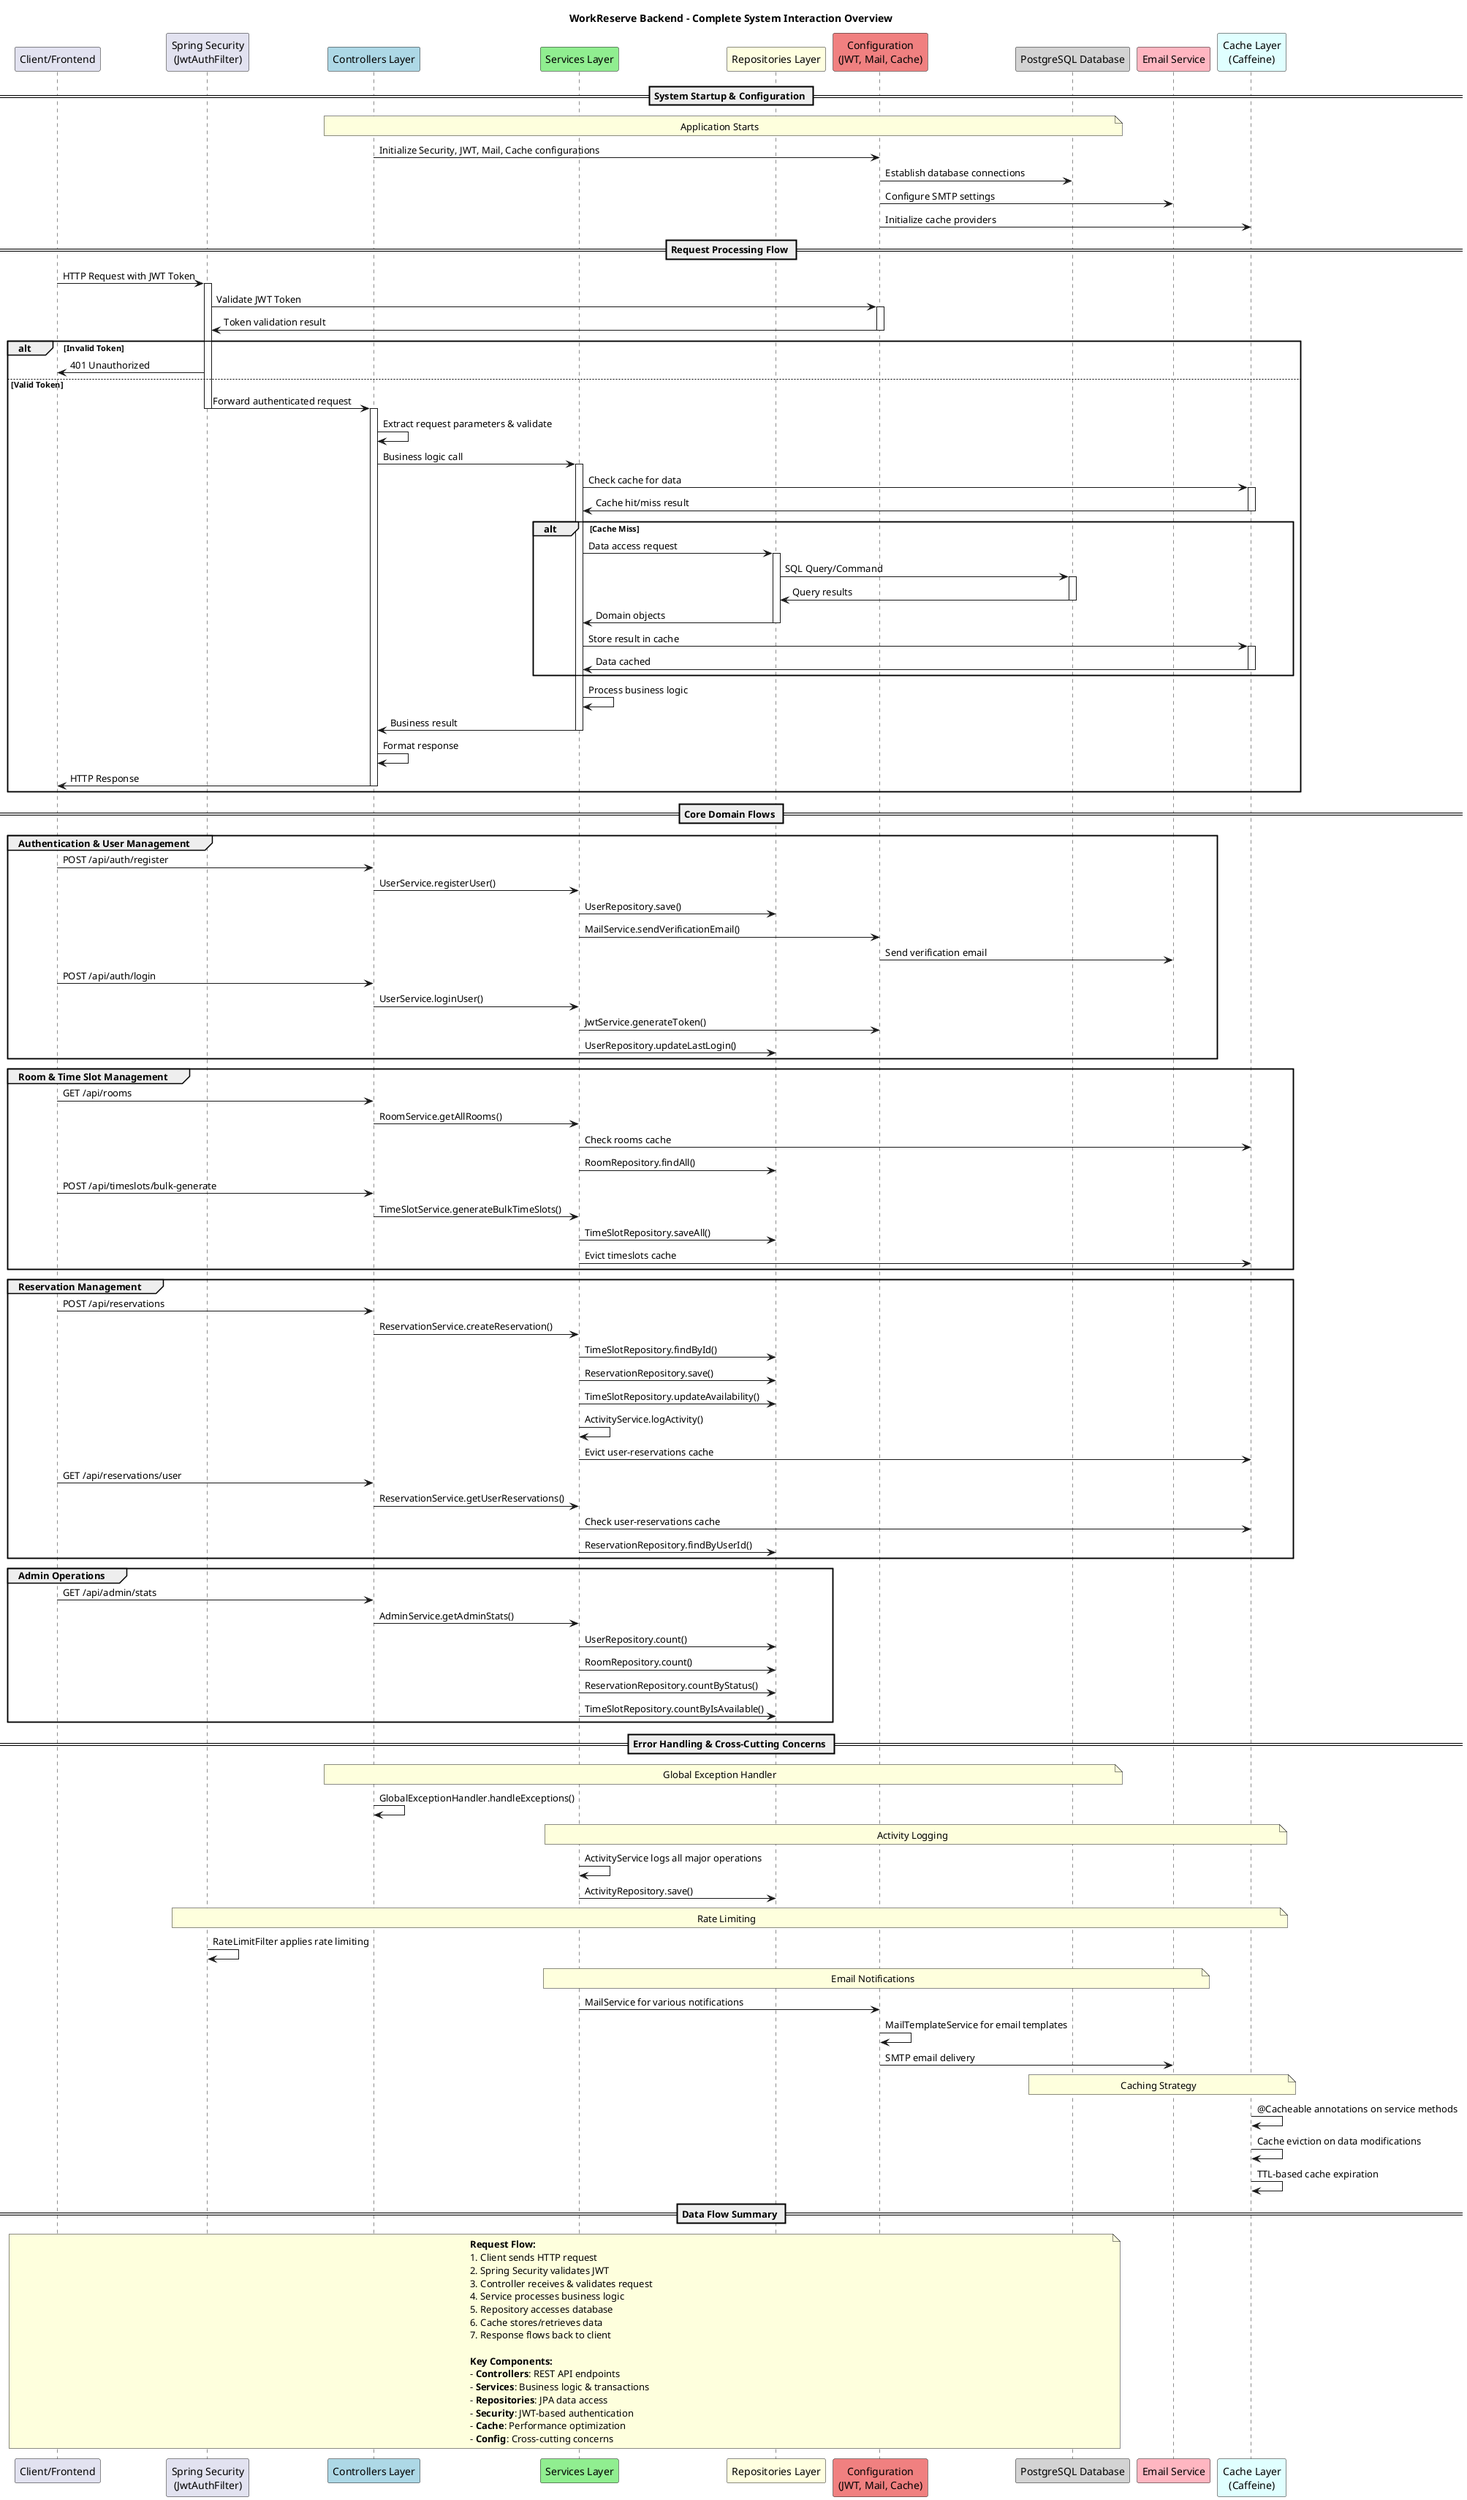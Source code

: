 @startuml Complete Backend Overview
title WorkReserve Backend - Complete System Interaction Overview

participant "Client/Frontend" as Client
participant "Spring Security\n(JwtAuthFilter)" as Security
participant "Controllers Layer" as Controllers #LightBlue
participant "Services Layer" as Services #LightGreen
participant "Repositories Layer" as Repositories #LightYellow
participant "Configuration\n(JWT, Mail, Cache)" as Config #LightCoral
participant "PostgreSQL Database" as Database #LightGray
participant "Email Service" as Email #LightPink
participant "Cache Layer\n(Caffeine)" as Cache #LightCyan

== System Startup & Configuration ==

note over Controllers, Database: Application Starts
Controllers -> Config: Initialize Security, JWT, Mail, Cache configurations
Config -> Database: Establish database connections
Config -> Email: Configure SMTP settings
Config -> Cache: Initialize cache providers

== Request Processing Flow ==

Client -> Security: HTTP Request with JWT Token
activate Security
Security -> Config: Validate JWT Token
activate Config
Config -> Security: Token validation result
deactivate Config

alt Invalid Token
    Security -> Client: 401 Unauthorized
else Valid Token
    Security -> Controllers: Forward authenticated request
    deactivate Security
    activate Controllers
    
    Controllers -> Controllers: Extract request parameters & validate
    Controllers -> Services: Business logic call
    activate Services
    
    Services -> Cache: Check cache for data
    activate Cache
    Cache -> Services: Cache hit/miss result
    deactivate Cache
    
    alt Cache Miss
        Services -> Repositories: Data access request
        activate Repositories
        Repositories -> Database: SQL Query/Command
        activate Database
        Database -> Repositories: Query results
        deactivate Database
        Repositories -> Services: Domain objects
        deactivate Repositories
        
        Services -> Cache: Store result in cache
        activate Cache
        Cache -> Services: Data cached
        deactivate Cache
    end
    
    Services -> Services: Process business logic
    Services -> Controllers: Business result
    deactivate Services
    
    Controllers -> Controllers: Format response
    Controllers -> Client: HTTP Response
    deactivate Controllers
end

== Core Domain Flows ==

group Authentication & User Management
    Client -> Controllers: POST /api/auth/register
    Controllers -> Services: UserService.registerUser()
    Services -> Repositories: UserRepository.save()
    Services -> Config: MailService.sendVerificationEmail()
    Config -> Email: Send verification email
    
    Client -> Controllers: POST /api/auth/login
    Controllers -> Services: UserService.loginUser()
    Services -> Config: JwtService.generateToken()
    Services -> Repositories: UserRepository.updateLastLogin()
end

group Room & Time Slot Management
    Client -> Controllers: GET /api/rooms
    Controllers -> Services: RoomService.getAllRooms()
    Services -> Cache: Check rooms cache
    Services -> Repositories: RoomRepository.findAll()
    
    Client -> Controllers: POST /api/timeslots/bulk-generate
    Controllers -> Services: TimeSlotService.generateBulkTimeSlots()
    Services -> Repositories: TimeSlotRepository.saveAll()
    Services -> Cache: Evict timeslots cache
end

group Reservation Management
    Client -> Controllers: POST /api/reservations
    Controllers -> Services: ReservationService.createReservation()
    Services -> Repositories: TimeSlotRepository.findById()
    Services -> Repositories: ReservationRepository.save()
    Services -> Repositories: TimeSlotRepository.updateAvailability()
    Services -> Services: ActivityService.logActivity()
    Services -> Cache: Evict user-reservations cache
    
    Client -> Controllers: GET /api/reservations/user
    Controllers -> Services: ReservationService.getUserReservations()
    Services -> Cache: Check user-reservations cache
    Services -> Repositories: ReservationRepository.findByUserId()
end

group Admin Operations
    Client -> Controllers: GET /api/admin/stats
    Controllers -> Services: AdminService.getAdminStats()
    Services -> Repositories: UserRepository.count()
    Services -> Repositories: RoomRepository.count()
    Services -> Repositories: ReservationRepository.countByStatus()
    Services -> Repositories: TimeSlotRepository.countByIsAvailable()
end

== Error Handling & Cross-Cutting Concerns ==

note over Controllers, Database: Global Exception Handler
Controllers -> Controllers: GlobalExceptionHandler.handleExceptions()

note over Services, Cache: Activity Logging
Services -> Services: ActivityService logs all major operations
Services -> Repositories: ActivityRepository.save()

note over Security, Cache: Rate Limiting
Security -> Security: RateLimitFilter applies rate limiting

note over Services, Email: Email Notifications
Services -> Config: MailService for various notifications
Config -> Config: MailTemplateService for email templates
Config -> Email: SMTP email delivery

note over Cache, Database: Caching Strategy
Cache -> Cache: @Cacheable annotations on service methods
Cache -> Cache: Cache eviction on data modifications
Cache -> Cache: TTL-based cache expiration

== Data Flow Summary ==

note over Client, Database
**Request Flow:**
1. Client sends HTTP request
2. Spring Security validates JWT
3. Controller receives & validates request
4. Service processes business logic
5. Repository accesses database
6. Cache stores/retrieves data
7. Response flows back to client

**Key Components:**
- **Controllers**: REST API endpoints
- **Services**: Business logic & transactions
- **Repositories**: JPA data access
- **Security**: JWT-based authentication
- **Cache**: Performance optimization
- **Config**: Cross-cutting concerns
end note

@enduml